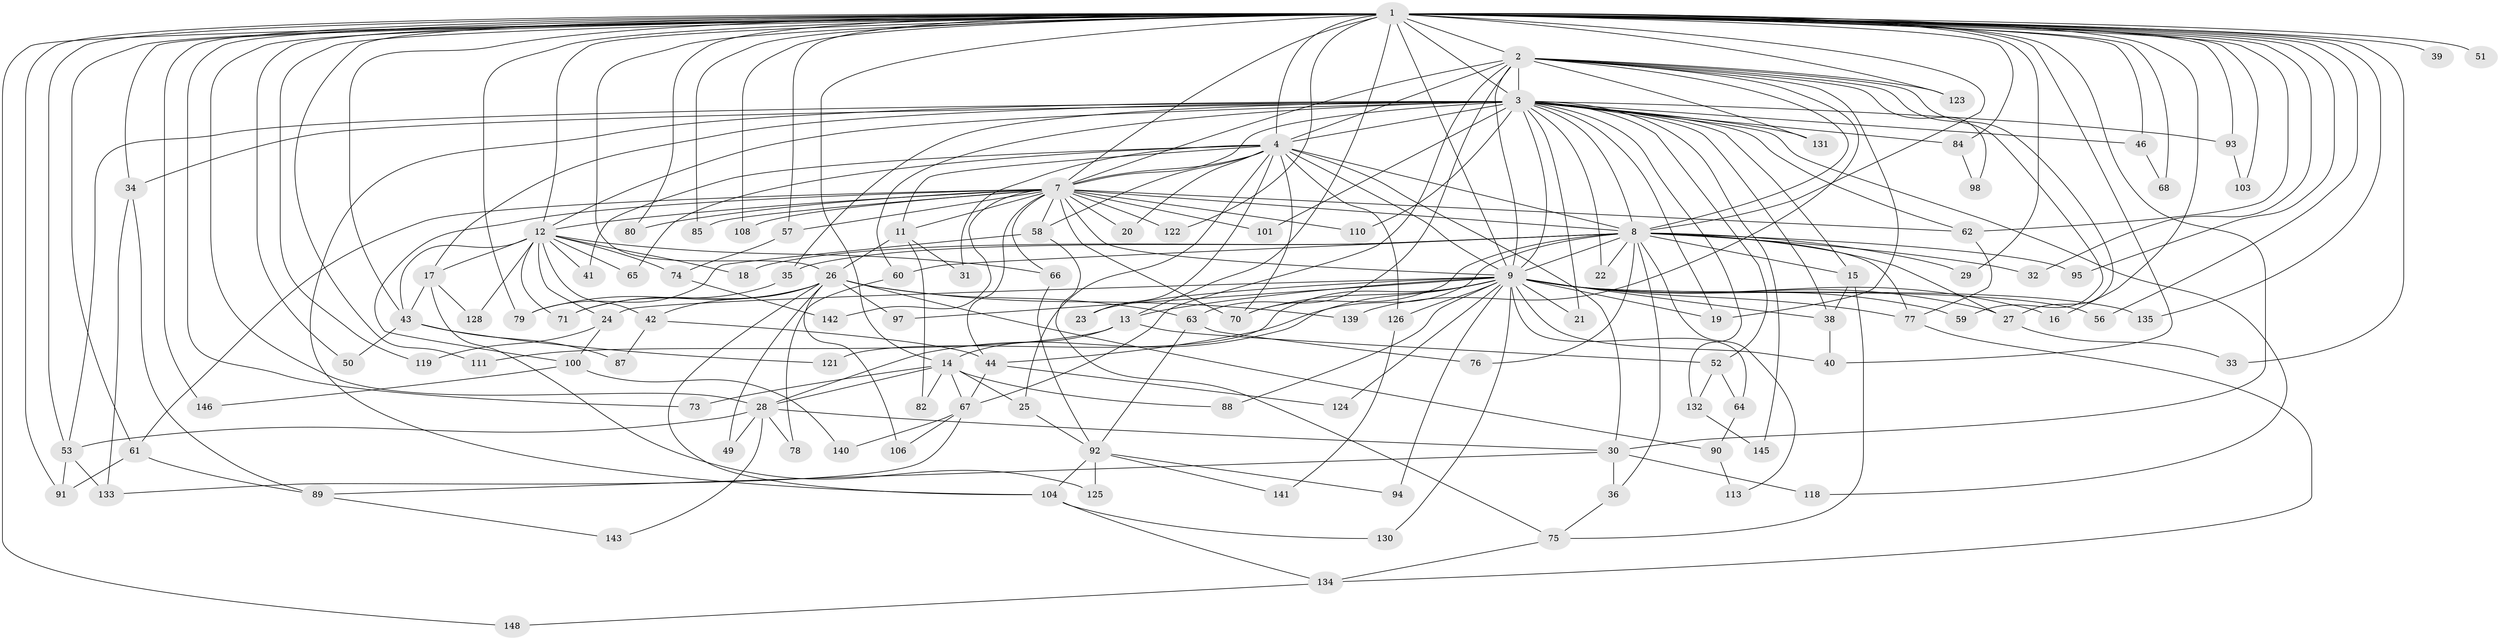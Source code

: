 // Generated by graph-tools (version 1.1) at 2025/51/02/27/25 19:51:42]
// undirected, 115 vertices, 259 edges
graph export_dot {
graph [start="1"]
  node [color=gray90,style=filled];
  1 [super="+10"];
  2 [super="+120"];
  3 [super="+6"];
  4 [super="+5"];
  7 [super="+109"];
  8 [super="+112"];
  9 [super="+117"];
  11;
  12 [super="+37"];
  13 [super="+69"];
  14 [super="+72"];
  15 [super="+136"];
  16;
  17;
  18;
  19 [super="+45"];
  20;
  21;
  22;
  23;
  24;
  25;
  26 [super="+55"];
  27 [super="+47"];
  28;
  29;
  30 [super="+48"];
  31;
  32;
  33;
  34 [super="+102"];
  35;
  36;
  38 [super="+83"];
  39;
  40;
  41;
  42;
  43 [super="+127"];
  44 [super="+54"];
  46;
  49;
  50;
  51;
  52;
  53 [super="+81"];
  56;
  57;
  58;
  59;
  60;
  61;
  62 [super="+105"];
  63;
  64;
  65;
  66 [super="+114"];
  67 [super="+129"];
  68;
  70 [super="+138"];
  71 [super="+99"];
  73;
  74;
  75 [super="+96"];
  76;
  77 [super="+86"];
  78;
  79 [super="+144"];
  80;
  82;
  84;
  85;
  87;
  88;
  89 [super="+115"];
  90;
  91 [super="+116"];
  92 [super="+107"];
  93;
  94;
  95;
  97;
  98;
  100;
  101;
  103;
  104;
  106;
  108;
  110;
  111;
  113;
  118;
  119;
  121;
  122;
  123;
  124;
  125;
  126;
  128;
  130;
  131;
  132;
  133 [super="+137"];
  134 [super="+147"];
  135;
  139;
  140;
  141;
  142;
  143;
  145;
  146;
  148;
  1 -- 2 [weight=3];
  1 -- 3 [weight=4];
  1 -- 4 [weight=4];
  1 -- 7 [weight=2];
  1 -- 8 [weight=2];
  1 -- 9 [weight=3];
  1 -- 13;
  1 -- 14;
  1 -- 29;
  1 -- 32;
  1 -- 39 [weight=2];
  1 -- 40;
  1 -- 43;
  1 -- 53;
  1 -- 56;
  1 -- 62;
  1 -- 73;
  1 -- 79;
  1 -- 85;
  1 -- 93;
  1 -- 103;
  1 -- 111;
  1 -- 119;
  1 -- 122;
  1 -- 123;
  1 -- 146;
  1 -- 148;
  1 -- 68;
  1 -- 135;
  1 -- 12;
  1 -- 16;
  1 -- 80;
  1 -- 84;
  1 -- 26 [weight=2];
  1 -- 91;
  1 -- 28;
  1 -- 30;
  1 -- 95;
  1 -- 33;
  1 -- 34;
  1 -- 108;
  1 -- 46;
  1 -- 50;
  1 -- 51;
  1 -- 57;
  1 -- 61;
  2 -- 3 [weight=2];
  2 -- 4 [weight=2];
  2 -- 7;
  2 -- 8;
  2 -- 9;
  2 -- 19;
  2 -- 27;
  2 -- 59;
  2 -- 63;
  2 -- 98;
  2 -- 123;
  2 -- 131;
  2 -- 139;
  2 -- 67;
  3 -- 4 [weight=4];
  3 -- 7 [weight=2];
  3 -- 8 [weight=2];
  3 -- 9 [weight=2];
  3 -- 12;
  3 -- 15;
  3 -- 34;
  3 -- 35;
  3 -- 84;
  3 -- 101;
  3 -- 104;
  3 -- 118;
  3 -- 132;
  3 -- 131;
  3 -- 17;
  3 -- 145;
  3 -- 19;
  3 -- 21;
  3 -- 22;
  3 -- 93;
  3 -- 38;
  3 -- 46;
  3 -- 110;
  3 -- 52;
  3 -- 53;
  3 -- 60;
  3 -- 62;
  4 -- 7 [weight=2];
  4 -- 8 [weight=2];
  4 -- 9 [weight=2];
  4 -- 20;
  4 -- 25;
  4 -- 30;
  4 -- 126;
  4 -- 65;
  4 -- 70;
  4 -- 41;
  4 -- 11;
  4 -- 23;
  4 -- 58;
  4 -- 31;
  7 -- 8;
  7 -- 9;
  7 -- 11;
  7 -- 20;
  7 -- 57;
  7 -- 58;
  7 -- 61;
  7 -- 62;
  7 -- 66;
  7 -- 80;
  7 -- 85;
  7 -- 100;
  7 -- 101;
  7 -- 108;
  7 -- 122;
  7 -- 142;
  7 -- 110;
  7 -- 70;
  7 -- 12;
  7 -- 44;
  8 -- 9 [weight=2];
  8 -- 15;
  8 -- 18;
  8 -- 22;
  8 -- 27;
  8 -- 29;
  8 -- 32;
  8 -- 35;
  8 -- 36;
  8 -- 44;
  8 -- 60;
  8 -- 70;
  8 -- 76;
  8 -- 77;
  8 -- 95;
  8 -- 113;
  9 -- 13;
  9 -- 16;
  9 -- 21;
  9 -- 23;
  9 -- 24;
  9 -- 28;
  9 -- 38;
  9 -- 40;
  9 -- 56;
  9 -- 59;
  9 -- 64;
  9 -- 70;
  9 -- 88;
  9 -- 94;
  9 -- 97;
  9 -- 121;
  9 -- 124;
  9 -- 126;
  9 -- 130;
  9 -- 135;
  9 -- 19;
  9 -- 77;
  9 -- 27;
  11 -- 26;
  11 -- 31;
  11 -- 82;
  12 -- 17;
  12 -- 18;
  12 -- 24;
  12 -- 41;
  12 -- 42;
  12 -- 43;
  12 -- 65;
  12 -- 66;
  12 -- 74;
  12 -- 128;
  12 -- 71;
  13 -- 14;
  13 -- 111;
  13 -- 52;
  14 -- 25;
  14 -- 67;
  14 -- 73;
  14 -- 82;
  14 -- 88;
  14 -- 28;
  15 -- 75;
  15 -- 38;
  17 -- 125;
  17 -- 128;
  17 -- 43;
  24 -- 100;
  24 -- 119;
  25 -- 92;
  26 -- 42;
  26 -- 49;
  26 -- 63;
  26 -- 71;
  26 -- 79;
  26 -- 90;
  26 -- 97;
  26 -- 104;
  26 -- 106;
  26 -- 139;
  27 -- 33;
  28 -- 49;
  28 -- 78;
  28 -- 143;
  28 -- 30;
  28 -- 53;
  30 -- 36;
  30 -- 89;
  30 -- 118;
  34 -- 89;
  34 -- 133;
  35 -- 71;
  36 -- 75;
  38 -- 40;
  42 -- 44;
  42 -- 87;
  43 -- 50;
  43 -- 87;
  43 -- 121;
  44 -- 67;
  44 -- 124;
  46 -- 68;
  52 -- 64;
  52 -- 132;
  53 -- 133;
  53 -- 91;
  57 -- 74;
  58 -- 75;
  58 -- 79;
  60 -- 78;
  61 -- 89;
  61 -- 91;
  62 -- 77;
  63 -- 76;
  63 -- 92;
  64 -- 90;
  66 -- 92;
  67 -- 106;
  67 -- 133;
  67 -- 140;
  74 -- 142;
  75 -- 134;
  77 -- 134;
  84 -- 98;
  89 -- 143;
  90 -- 113;
  92 -- 94;
  92 -- 125;
  92 -- 141;
  92 -- 104;
  93 -- 103;
  100 -- 140;
  100 -- 146;
  104 -- 130;
  104 -- 134;
  126 -- 141;
  132 -- 145;
  134 -- 148;
}
